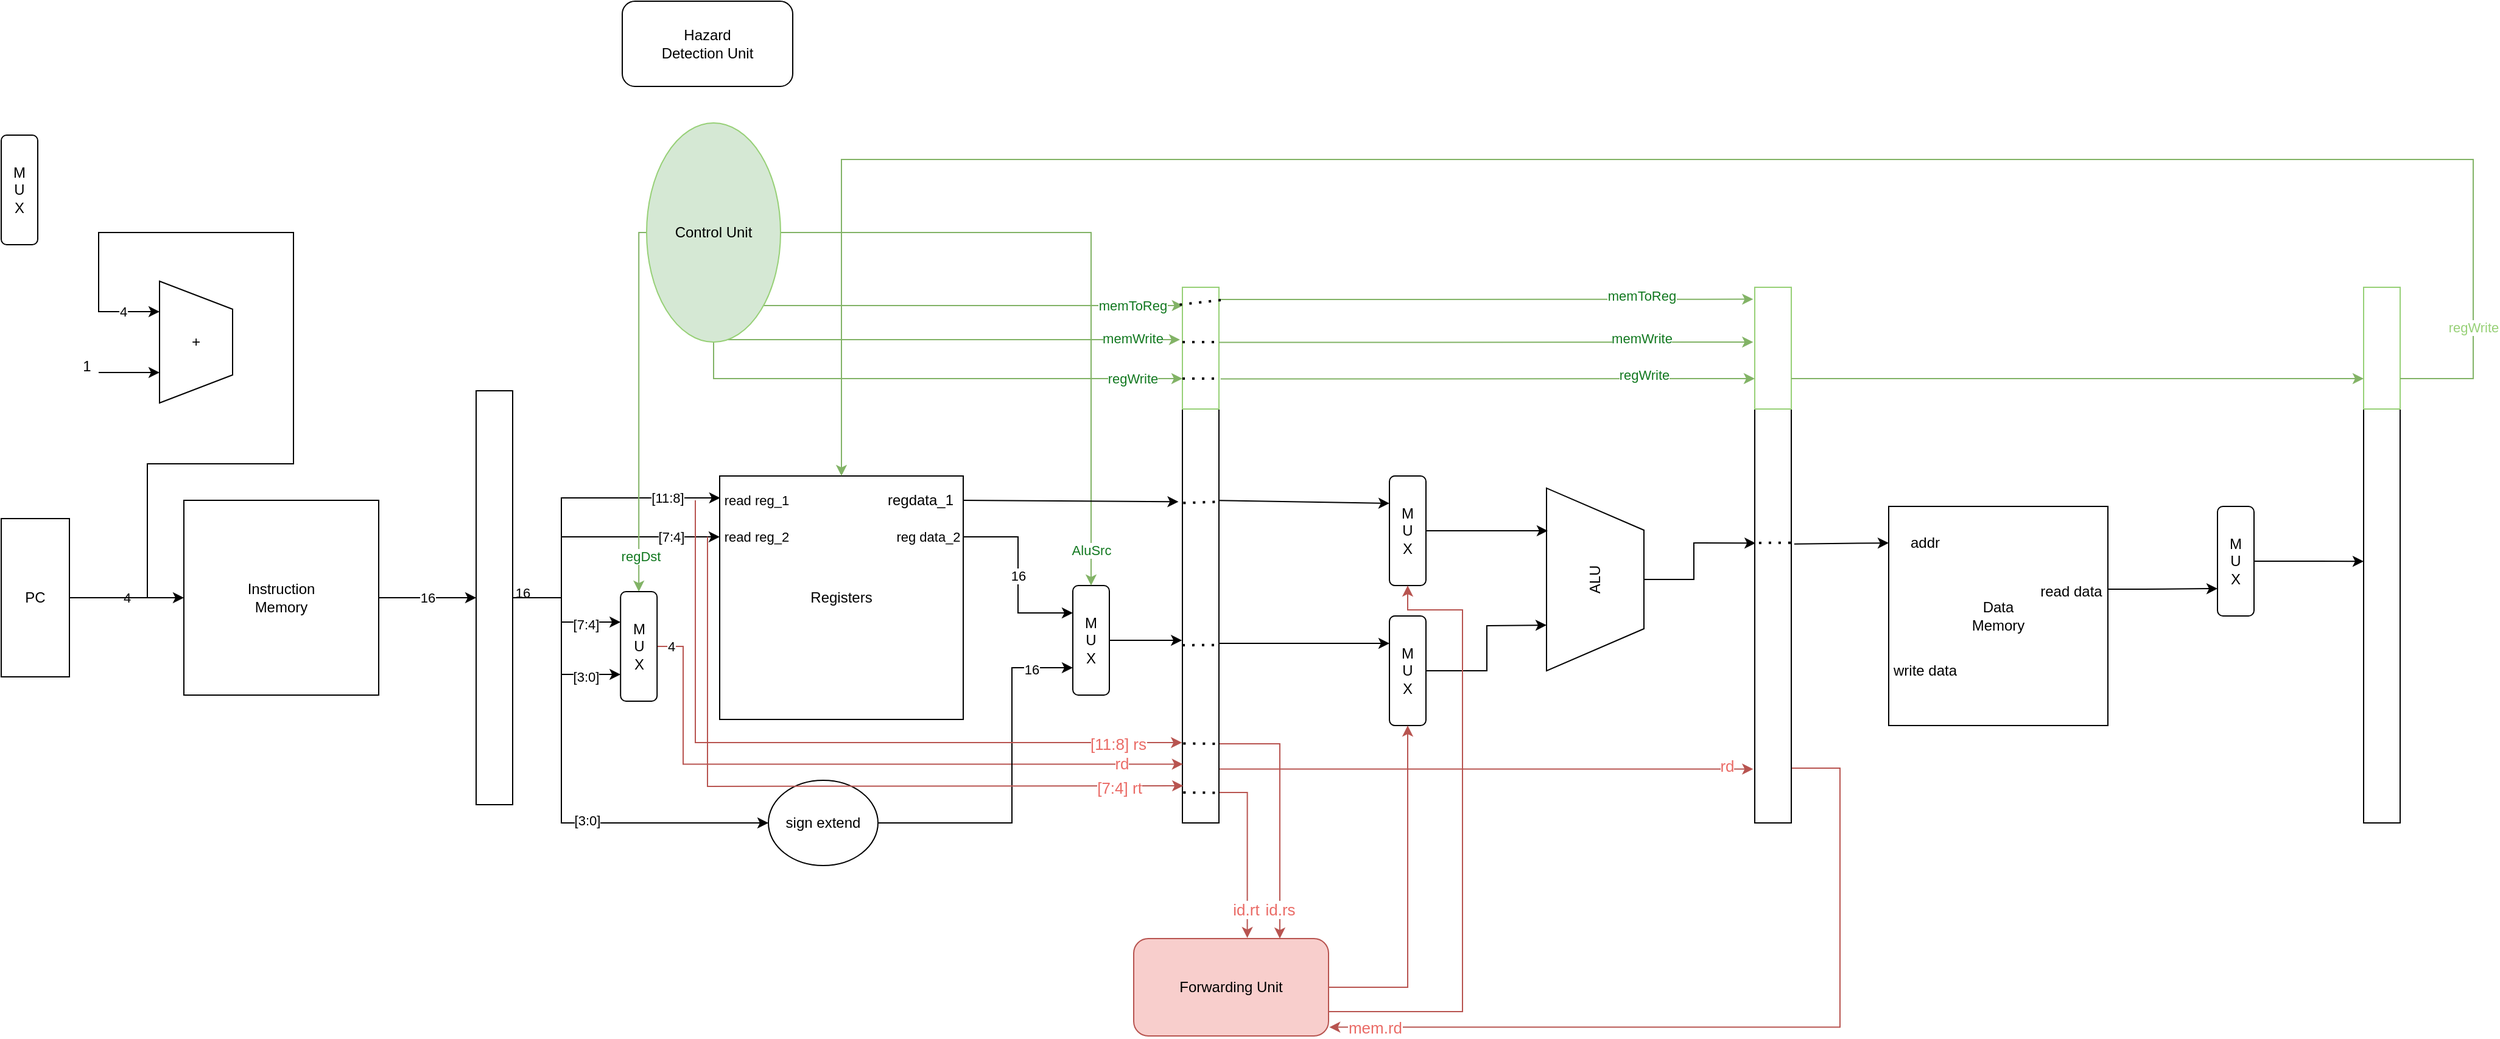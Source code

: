 <mxfile version="17.4.1" type="github">
  <diagram id="qs1wtUwDV05X5uVavrBw" name="Page-1">
    <mxGraphModel dx="925" dy="527" grid="1" gridSize="10" guides="1" tooltips="1" connect="1" arrows="1" fold="1" page="1" pageScale="1" pageWidth="827" pageHeight="1169" math="0" shadow="0">
      <root>
        <mxCell id="0" />
        <mxCell id="1" parent="0" />
        <mxCell id="9MaWYTvtbsyKYIom71rw-11" value="Registers" style="whiteSpace=wrap;html=1;aspect=fixed;shadow=0;" parent="1" vertex="1">
          <mxGeometry x="860" y="400" width="200" height="200" as="geometry" />
        </mxCell>
        <mxCell id="9MaWYTvtbsyKYIom71rw-66" value="16" style="edgeStyle=orthogonalEdgeStyle;rounded=0;orthogonalLoop=1;jettySize=auto;html=1;entryX=0;entryY=0.25;entryDx=0;entryDy=0;" edge="1" parent="1" source="9MaWYTvtbsyKYIom71rw-11" target="9MaWYTvtbsyKYIom71rw-16">
          <mxGeometry relative="1" as="geometry">
            <Array as="points">
              <mxPoint x="1105" y="450" />
              <mxPoint x="1105" y="513" />
            </Array>
          </mxGeometry>
        </mxCell>
        <mxCell id="9MaWYTvtbsyKYIom71rw-67" value="reg data_2" style="edgeLabel;html=1;align=center;verticalAlign=middle;resizable=0;points=[];" connectable="0" vertex="1" parent="9MaWYTvtbsyKYIom71rw-66">
          <mxGeometry x="-0.825" relative="1" as="geometry">
            <mxPoint x="-43" as="offset" />
          </mxGeometry>
        </mxCell>
        <mxCell id="9MaWYTvtbsyKYIom71rw-9" value="4" style="edgeStyle=orthogonalEdgeStyle;rounded=0;orthogonalLoop=1;jettySize=auto;html=1;entryX=0;entryY=0.5;entryDx=0;entryDy=0;" parent="1" source="9MaWYTvtbsyKYIom71rw-4" target="9MaWYTvtbsyKYIom71rw-8" edge="1">
          <mxGeometry relative="1" as="geometry" />
        </mxCell>
        <mxCell id="9MaWYTvtbsyKYIom71rw-28" value="4" style="edgeStyle=orthogonalEdgeStyle;rounded=0;orthogonalLoop=1;jettySize=auto;html=1;entryX=0.75;entryY=0;entryDx=0;entryDy=0;" parent="1" source="9MaWYTvtbsyKYIom71rw-4" target="9MaWYTvtbsyKYIom71rw-20" edge="1">
          <mxGeometry x="0.921" relative="1" as="geometry">
            <Array as="points">
              <mxPoint x="390" y="500" />
              <mxPoint x="390" y="390" />
              <mxPoint x="510" y="390" />
              <mxPoint x="510" y="200" />
              <mxPoint x="350" y="200" />
              <mxPoint x="350" y="265" />
            </Array>
            <mxPoint as="offset" />
          </mxGeometry>
        </mxCell>
        <mxCell id="9MaWYTvtbsyKYIom71rw-4" value="PC" style="rounded=0;whiteSpace=wrap;html=1;" parent="1" vertex="1">
          <mxGeometry x="270" y="435" width="56" height="130" as="geometry" />
        </mxCell>
        <mxCell id="9MaWYTvtbsyKYIom71rw-12" value="16" style="edgeStyle=orthogonalEdgeStyle;rounded=0;orthogonalLoop=1;jettySize=auto;html=1;entryX=0;entryY=0.5;entryDx=0;entryDy=0;" parent="1" source="9MaWYTvtbsyKYIom71rw-8" target="9MaWYTvtbsyKYIom71rw-10" edge="1">
          <mxGeometry relative="1" as="geometry" />
        </mxCell>
        <mxCell id="9MaWYTvtbsyKYIom71rw-8" value="Instruction&lt;br&gt;Memory" style="whiteSpace=wrap;html=1;aspect=fixed;" parent="1" vertex="1">
          <mxGeometry x="420" y="420" width="160" height="160" as="geometry" />
        </mxCell>
        <mxCell id="9MaWYTvtbsyKYIom71rw-42" style="edgeStyle=orthogonalEdgeStyle;rounded=0;orthogonalLoop=1;jettySize=auto;html=1;entryX=0.002;entryY=0.09;entryDx=0;entryDy=0;entryPerimeter=0;" parent="1" source="9MaWYTvtbsyKYIom71rw-10" target="9MaWYTvtbsyKYIom71rw-11" edge="1">
          <mxGeometry relative="1" as="geometry">
            <Array as="points">
              <mxPoint x="730" y="500" />
              <mxPoint x="730" y="418" />
            </Array>
          </mxGeometry>
        </mxCell>
        <mxCell id="9MaWYTvtbsyKYIom71rw-43" value="read reg_1" style="edgeLabel;html=1;align=center;verticalAlign=middle;resizable=0;points=[];" parent="9MaWYTvtbsyKYIom71rw-42" vertex="1" connectable="0">
          <mxGeometry x="0.569" y="-2" relative="1" as="geometry">
            <mxPoint x="84" as="offset" />
          </mxGeometry>
        </mxCell>
        <mxCell id="9MaWYTvtbsyKYIom71rw-48" value="[11:8]" style="edgeLabel;html=1;align=center;verticalAlign=middle;resizable=0;points=[];" parent="9MaWYTvtbsyKYIom71rw-42" vertex="1" connectable="0">
          <mxGeometry x="0.651" relative="1" as="geometry">
            <mxPoint as="offset" />
          </mxGeometry>
        </mxCell>
        <mxCell id="9MaWYTvtbsyKYIom71rw-44" value="read reg_2" style="edgeStyle=orthogonalEdgeStyle;rounded=0;orthogonalLoop=1;jettySize=auto;html=1;entryX=0;entryY=0.25;entryDx=0;entryDy=0;" parent="1" source="9MaWYTvtbsyKYIom71rw-10" target="9MaWYTvtbsyKYIom71rw-11" edge="1">
          <mxGeometry x="1" y="30" relative="1" as="geometry">
            <Array as="points">
              <mxPoint x="730" y="500" />
              <mxPoint x="730" y="450" />
            </Array>
            <mxPoint x="30" y="30" as="offset" />
          </mxGeometry>
        </mxCell>
        <mxCell id="9MaWYTvtbsyKYIom71rw-49" value="[7:4]" style="edgeLabel;html=1;align=center;verticalAlign=middle;resizable=0;points=[];" parent="9MaWYTvtbsyKYIom71rw-44" vertex="1" connectable="0">
          <mxGeometry x="0.669" y="1" relative="1" as="geometry">
            <mxPoint x="-4" y="1" as="offset" />
          </mxGeometry>
        </mxCell>
        <mxCell id="9MaWYTvtbsyKYIom71rw-54" style="edgeStyle=orthogonalEdgeStyle;rounded=0;orthogonalLoop=1;jettySize=auto;html=1;" edge="1" parent="1" source="9MaWYTvtbsyKYIom71rw-10" target="9MaWYTvtbsyKYIom71rw-51">
          <mxGeometry relative="1" as="geometry">
            <Array as="points">
              <mxPoint x="730" y="500" />
              <mxPoint x="730" y="520" />
            </Array>
          </mxGeometry>
        </mxCell>
        <mxCell id="9MaWYTvtbsyKYIom71rw-56" value="[7:4]" style="edgeLabel;html=1;align=center;verticalAlign=middle;resizable=0;points=[];" connectable="0" vertex="1" parent="9MaWYTvtbsyKYIom71rw-54">
          <mxGeometry x="0.467" y="-2" relative="1" as="geometry">
            <mxPoint as="offset" />
          </mxGeometry>
        </mxCell>
        <mxCell id="9MaWYTvtbsyKYIom71rw-55" style="edgeStyle=orthogonalEdgeStyle;rounded=0;orthogonalLoop=1;jettySize=auto;html=1;entryX=0;entryY=0.75;entryDx=0;entryDy=0;" edge="1" parent="1" source="9MaWYTvtbsyKYIom71rw-10" target="9MaWYTvtbsyKYIom71rw-51">
          <mxGeometry relative="1" as="geometry">
            <Array as="points">
              <mxPoint x="730" y="500" />
              <mxPoint x="730" y="563" />
              <mxPoint x="779" y="563" />
            </Array>
          </mxGeometry>
        </mxCell>
        <mxCell id="9MaWYTvtbsyKYIom71rw-57" value="[3:0]" style="edgeLabel;html=1;align=center;verticalAlign=middle;resizable=0;points=[];" connectable="0" vertex="1" parent="9MaWYTvtbsyKYIom71rw-55">
          <mxGeometry x="0.612" y="-2" relative="1" as="geometry">
            <mxPoint as="offset" />
          </mxGeometry>
        </mxCell>
        <mxCell id="9MaWYTvtbsyKYIom71rw-62" value="16" style="edgeLabel;html=1;align=center;verticalAlign=middle;resizable=0;points=[];" connectable="0" vertex="1" parent="9MaWYTvtbsyKYIom71rw-55">
          <mxGeometry x="-0.895" y="4" relative="1" as="geometry">
            <mxPoint as="offset" />
          </mxGeometry>
        </mxCell>
        <mxCell id="9MaWYTvtbsyKYIom71rw-64" style="edgeStyle=orthogonalEdgeStyle;rounded=0;orthogonalLoop=1;jettySize=auto;html=1;entryX=0;entryY=0.5;entryDx=0;entryDy=0;" edge="1" parent="1" source="9MaWYTvtbsyKYIom71rw-10" target="9MaWYTvtbsyKYIom71rw-63">
          <mxGeometry relative="1" as="geometry">
            <Array as="points">
              <mxPoint x="730" y="500" />
              <mxPoint x="730" y="685" />
            </Array>
          </mxGeometry>
        </mxCell>
        <mxCell id="9MaWYTvtbsyKYIom71rw-69" value="[3:0]" style="edgeLabel;html=1;align=center;verticalAlign=middle;resizable=0;points=[];" connectable="0" vertex="1" parent="9MaWYTvtbsyKYIom71rw-64">
          <mxGeometry x="0.242" y="2" relative="1" as="geometry">
            <mxPoint as="offset" />
          </mxGeometry>
        </mxCell>
        <mxCell id="9MaWYTvtbsyKYIom71rw-10" value="" style="rounded=0;whiteSpace=wrap;html=1;" parent="1" vertex="1">
          <mxGeometry x="660" y="330" width="30" height="340" as="geometry" />
        </mxCell>
        <mxCell id="R9fI59fBNMgwnkUoaB2U-14" style="edgeStyle=orthogonalEdgeStyle;rounded=0;orthogonalLoop=1;jettySize=auto;html=1;exitX=1;exitY=0.5;exitDx=0;exitDy=0;entryX=0;entryY=0.25;entryDx=0;entryDy=0;" edge="1" parent="1" source="9MaWYTvtbsyKYIom71rw-13" target="9MaWYTvtbsyKYIom71rw-15">
          <mxGeometry relative="1" as="geometry">
            <Array as="points">
              <mxPoint x="1270" y="538" />
            </Array>
          </mxGeometry>
        </mxCell>
        <mxCell id="s3Yi8e5sQgFG5L6n6zUz-1" style="edgeStyle=orthogonalEdgeStyle;rounded=0;orthogonalLoop=1;jettySize=auto;html=1;entryX=0.75;entryY=0;entryDx=0;entryDy=0;fillColor=#f8cecc;strokeColor=#b85450;" edge="1" parent="1" source="9MaWYTvtbsyKYIom71rw-13" target="9MaWYTvtbsyKYIom71rw-38">
          <mxGeometry relative="1" as="geometry">
            <Array as="points">
              <mxPoint x="1320" y="620" />
            </Array>
          </mxGeometry>
        </mxCell>
        <mxCell id="s3Yi8e5sQgFG5L6n6zUz-2" value="&lt;font color=&quot;#ea6b66&quot; style=&quot;font-size: 13px&quot;&gt;id.rs&lt;/font&gt;" style="edgeLabel;html=1;align=center;verticalAlign=middle;resizable=0;points=[];" connectable="0" vertex="1" parent="s3Yi8e5sQgFG5L6n6zUz-1">
          <mxGeometry x="0.768" y="-3" relative="1" as="geometry">
            <mxPoint x="3" as="offset" />
          </mxGeometry>
        </mxCell>
        <mxCell id="s3Yi8e5sQgFG5L6n6zUz-3" style="edgeStyle=orthogonalEdgeStyle;rounded=0;orthogonalLoop=1;jettySize=auto;html=1;entryX=0.583;entryY=-0.006;entryDx=0;entryDy=0;entryPerimeter=0;fontSize=13;fontColor=#EA6B66;fillColor=#f8cecc;strokeColor=#b85450;" edge="1" parent="1" source="9MaWYTvtbsyKYIom71rw-13" target="9MaWYTvtbsyKYIom71rw-38">
          <mxGeometry relative="1" as="geometry">
            <Array as="points">
              <mxPoint x="1293" y="660" />
            </Array>
          </mxGeometry>
        </mxCell>
        <mxCell id="s3Yi8e5sQgFG5L6n6zUz-4" value="id.rt" style="edgeLabel;html=1;align=center;verticalAlign=middle;resizable=0;points=[];fontSize=13;fontColor=#EA6B66;" connectable="0" vertex="1" parent="s3Yi8e5sQgFG5L6n6zUz-3">
          <mxGeometry x="0.671" y="-2" relative="1" as="geometry">
            <mxPoint as="offset" />
          </mxGeometry>
        </mxCell>
        <mxCell id="s3Yi8e5sQgFG5L6n6zUz-5" style="edgeStyle=orthogonalEdgeStyle;rounded=0;orthogonalLoop=1;jettySize=auto;html=1;entryX=-0.044;entryY=0.87;entryDx=0;entryDy=0;entryPerimeter=0;fontSize=13;fontColor=#EA6B66;fillColor=#f8cecc;strokeColor=#b85450;" edge="1" parent="1" source="9MaWYTvtbsyKYIom71rw-13" target="9MaWYTvtbsyKYIom71rw-30">
          <mxGeometry relative="1" as="geometry">
            <Array as="points">
              <mxPoint x="1490" y="640" />
            </Array>
          </mxGeometry>
        </mxCell>
        <mxCell id="s3Yi8e5sQgFG5L6n6zUz-6" value="rd" style="edgeLabel;html=1;align=center;verticalAlign=middle;resizable=0;points=[];fontSize=13;fontColor=#EA6B66;" connectable="0" vertex="1" parent="s3Yi8e5sQgFG5L6n6zUz-5">
          <mxGeometry x="0.898" y="3" relative="1" as="geometry">
            <mxPoint as="offset" />
          </mxGeometry>
        </mxCell>
        <mxCell id="9MaWYTvtbsyKYIom71rw-13" value="" style="rounded=0;whiteSpace=wrap;html=1;" parent="1" vertex="1">
          <mxGeometry x="1240" y="345" width="30" height="340" as="geometry" />
        </mxCell>
        <mxCell id="9MaWYTvtbsyKYIom71rw-14" value="M&lt;br&gt;U&lt;br&gt;X" style="rounded=1;whiteSpace=wrap;html=1;" parent="1" vertex="1">
          <mxGeometry x="1410" y="400" width="30" height="90" as="geometry" />
        </mxCell>
        <mxCell id="9MaWYTvtbsyKYIom71rw-15" value="M&lt;br&gt;U&lt;br&gt;X" style="rounded=1;whiteSpace=wrap;html=1;" parent="1" vertex="1">
          <mxGeometry x="1410" y="515" width="30" height="90" as="geometry" />
        </mxCell>
        <mxCell id="9MaWYTvtbsyKYIom71rw-70" style="edgeStyle=orthogonalEdgeStyle;rounded=0;orthogonalLoop=1;jettySize=auto;html=1;entryX=-0.013;entryY=0.559;entryDx=0;entryDy=0;entryPerimeter=0;" edge="1" parent="1" source="9MaWYTvtbsyKYIom71rw-16" target="9MaWYTvtbsyKYIom71rw-13">
          <mxGeometry relative="1" as="geometry" />
        </mxCell>
        <mxCell id="9MaWYTvtbsyKYIom71rw-16" value="M&lt;br&gt;U&lt;br&gt;X" style="rounded=1;whiteSpace=wrap;html=1;" parent="1" vertex="1">
          <mxGeometry x="1150" y="490" width="30" height="90" as="geometry" />
        </mxCell>
        <mxCell id="9MaWYTvtbsyKYIom71rw-20" value="+" style="verticalLabelPosition=middle;verticalAlign=middle;html=1;shape=trapezoid;perimeter=trapezoidPerimeter;whiteSpace=wrap;size=0.23;arcSize=10;flipV=1;labelPosition=center;align=center;rotation=-90;" parent="1" vertex="1">
          <mxGeometry x="380" y="260" width="100" height="60" as="geometry" />
        </mxCell>
        <mxCell id="9MaWYTvtbsyKYIom71rw-27" style="edgeStyle=orthogonalEdgeStyle;rounded=0;orthogonalLoop=1;jettySize=auto;html=1;entryX=0.25;entryY=0;entryDx=0;entryDy=0;" parent="1" source="9MaWYTvtbsyKYIom71rw-24" target="9MaWYTvtbsyKYIom71rw-20" edge="1">
          <mxGeometry relative="1" as="geometry">
            <Array as="points">
              <mxPoint x="360" y="315" />
              <mxPoint x="360" y="315" />
            </Array>
          </mxGeometry>
        </mxCell>
        <mxCell id="9MaWYTvtbsyKYIom71rw-24" value="1" style="text;html=1;align=center;verticalAlign=middle;resizable=0;points=[];autosize=1;strokeColor=none;fillColor=none;" parent="1" vertex="1">
          <mxGeometry x="330" y="300" width="20" height="20" as="geometry" />
        </mxCell>
        <mxCell id="9MaWYTvtbsyKYIom71rw-29" value="ALU" style="verticalLabelPosition=middle;verticalAlign=middle;html=1;shape=trapezoid;perimeter=trapezoidPerimeter;whiteSpace=wrap;size=0.23;arcSize=10;flipV=1;labelPosition=center;align=center;rotation=-90;" parent="1" vertex="1">
          <mxGeometry x="1504" y="445" width="150" height="80" as="geometry" />
        </mxCell>
        <mxCell id="s3Yi8e5sQgFG5L6n6zUz-7" style="edgeStyle=orthogonalEdgeStyle;rounded=0;orthogonalLoop=1;jettySize=auto;html=1;entryX=1.004;entryY=0.91;entryDx=0;entryDy=0;entryPerimeter=0;fontSize=13;fontColor=#EA6B66;fillColor=#f8cecc;strokeColor=#b85450;" edge="1" parent="1" source="9MaWYTvtbsyKYIom71rw-30" target="9MaWYTvtbsyKYIom71rw-38">
          <mxGeometry relative="1" as="geometry">
            <Array as="points">
              <mxPoint x="1780" y="640" />
              <mxPoint x="1780" y="853" />
            </Array>
          </mxGeometry>
        </mxCell>
        <mxCell id="s3Yi8e5sQgFG5L6n6zUz-8" value="mem.rd" style="edgeLabel;html=1;align=center;verticalAlign=middle;resizable=0;points=[];fontSize=13;fontColor=#EA6B66;" connectable="0" vertex="1" parent="s3Yi8e5sQgFG5L6n6zUz-7">
          <mxGeometry x="0.889" relative="1" as="geometry">
            <mxPoint as="offset" />
          </mxGeometry>
        </mxCell>
        <mxCell id="9MaWYTvtbsyKYIom71rw-30" value="" style="rounded=0;whiteSpace=wrap;html=1;" parent="1" vertex="1">
          <mxGeometry x="1710" y="345" width="30" height="340" as="geometry" />
        </mxCell>
        <mxCell id="9MaWYTvtbsyKYIom71rw-34" style="edgeStyle=orthogonalEdgeStyle;rounded=0;orthogonalLoop=1;jettySize=auto;html=1;entryX=0;entryY=0.75;entryDx=0;entryDy=0;" parent="1" source="9MaWYTvtbsyKYIom71rw-31" target="9MaWYTvtbsyKYIom71rw-32" edge="1">
          <mxGeometry relative="1" as="geometry">
            <Array as="points">
              <mxPoint x="2030" y="493" />
              <mxPoint x="2030" y="493" />
            </Array>
          </mxGeometry>
        </mxCell>
        <mxCell id="9MaWYTvtbsyKYIom71rw-31" value="Data&lt;br&gt;Memory" style="whiteSpace=wrap;html=1;aspect=fixed;" parent="1" vertex="1">
          <mxGeometry x="1820" y="425" width="180" height="180" as="geometry" />
        </mxCell>
        <mxCell id="9MaWYTvtbsyKYIom71rw-37" style="edgeStyle=orthogonalEdgeStyle;rounded=0;orthogonalLoop=1;jettySize=auto;html=1;entryX=0;entryY=0.368;entryDx=0;entryDy=0;entryPerimeter=0;" parent="1" source="9MaWYTvtbsyKYIom71rw-32" target="9MaWYTvtbsyKYIom71rw-33" edge="1">
          <mxGeometry relative="1" as="geometry" />
        </mxCell>
        <mxCell id="9MaWYTvtbsyKYIom71rw-32" value="M&lt;br&gt;U&lt;br&gt;X" style="rounded=1;whiteSpace=wrap;html=1;" parent="1" vertex="1">
          <mxGeometry x="2090" y="425" width="30" height="90" as="geometry" />
        </mxCell>
        <mxCell id="9MaWYTvtbsyKYIom71rw-33" value="" style="rounded=0;whiteSpace=wrap;html=1;" parent="1" vertex="1">
          <mxGeometry x="2210" y="345" width="30" height="340" as="geometry" />
        </mxCell>
        <mxCell id="9MaWYTvtbsyKYIom71rw-38" value="Forwarding Unit" style="rounded=1;whiteSpace=wrap;html=1;fillColor=#f8cecc;strokeColor=#b85450;" parent="1" vertex="1">
          <mxGeometry x="1200" y="780" width="160" height="80" as="geometry" />
        </mxCell>
        <mxCell id="9MaWYTvtbsyKYIom71rw-39" value="Hazard &lt;br&gt;Detection Unit" style="rounded=1;whiteSpace=wrap;html=1;" parent="1" vertex="1">
          <mxGeometry x="780" y="10" width="140" height="70" as="geometry" />
        </mxCell>
        <mxCell id="9MaWYTvtbsyKYIom71rw-74" style="edgeStyle=orthogonalEdgeStyle;rounded=0;orthogonalLoop=1;jettySize=auto;html=1;entryX=0.5;entryY=0;entryDx=0;entryDy=0;fillColor=#d5e8d4;strokeColor=#82b366;" edge="1" parent="1" source="9MaWYTvtbsyKYIom71rw-41" target="9MaWYTvtbsyKYIom71rw-51">
          <mxGeometry relative="1" as="geometry">
            <Array as="points">
              <mxPoint x="794" y="200" />
            </Array>
          </mxGeometry>
        </mxCell>
        <mxCell id="9MaWYTvtbsyKYIom71rw-75" value="&lt;font color=&quot;#11781f&quot;&gt;regDst&lt;/font&gt;" style="edgeLabel;html=1;align=center;verticalAlign=middle;resizable=0;points=[];" connectable="0" vertex="1" parent="9MaWYTvtbsyKYIom71rw-74">
          <mxGeometry x="0.808" y="1" relative="1" as="geometry">
            <mxPoint as="offset" />
          </mxGeometry>
        </mxCell>
        <mxCell id="9MaWYTvtbsyKYIom71rw-76" style="edgeStyle=orthogonalEdgeStyle;rounded=0;orthogonalLoop=1;jettySize=auto;html=1;entryX=0.5;entryY=0;entryDx=0;entryDy=0;fontColor=#11781F;fillColor=#d5e8d4;strokeColor=#82b366;" edge="1" parent="1" source="9MaWYTvtbsyKYIom71rw-41" target="9MaWYTvtbsyKYIom71rw-16">
          <mxGeometry relative="1" as="geometry">
            <Array as="points">
              <mxPoint x="1165" y="200" />
            </Array>
          </mxGeometry>
        </mxCell>
        <mxCell id="9MaWYTvtbsyKYIom71rw-77" value="AluSrc" style="edgeLabel;html=1;align=center;verticalAlign=middle;resizable=0;points=[];fontColor=#11781F;" connectable="0" vertex="1" parent="9MaWYTvtbsyKYIom71rw-76">
          <mxGeometry x="0.893" relative="1" as="geometry">
            <mxPoint as="offset" />
          </mxGeometry>
        </mxCell>
        <mxCell id="9MaWYTvtbsyKYIom71rw-79" style="edgeStyle=orthogonalEdgeStyle;rounded=0;orthogonalLoop=1;jettySize=auto;html=1;entryX=0.013;entryY=0.15;entryDx=0;entryDy=0;entryPerimeter=0;fontColor=#11781F;fillColor=#d5e8d4;strokeColor=#82b366;" edge="1" parent="1" source="9MaWYTvtbsyKYIom71rw-41" target="9MaWYTvtbsyKYIom71rw-78">
          <mxGeometry relative="1" as="geometry">
            <Array as="points">
              <mxPoint x="1020" y="260" />
              <mxPoint x="1020" y="260" />
            </Array>
          </mxGeometry>
        </mxCell>
        <mxCell id="9MaWYTvtbsyKYIom71rw-80" value="memToReg" style="edgeLabel;html=1;align=center;verticalAlign=middle;resizable=0;points=[];fontColor=#11781F;" connectable="0" vertex="1" parent="9MaWYTvtbsyKYIom71rw-79">
          <mxGeometry x="0.758" relative="1" as="geometry">
            <mxPoint as="offset" />
          </mxGeometry>
        </mxCell>
        <mxCell id="9MaWYTvtbsyKYIom71rw-81" style="edgeStyle=orthogonalEdgeStyle;rounded=0;orthogonalLoop=1;jettySize=auto;html=1;entryX=-0.067;entryY=0.43;entryDx=0;entryDy=0;entryPerimeter=0;fontColor=#11781F;fillColor=#d5e8d4;strokeColor=#82b366;" edge="1" parent="1" source="9MaWYTvtbsyKYIom71rw-41" target="9MaWYTvtbsyKYIom71rw-78">
          <mxGeometry relative="1" as="geometry">
            <Array as="points">
              <mxPoint x="1000" y="288" />
              <mxPoint x="1000" y="288" />
            </Array>
          </mxGeometry>
        </mxCell>
        <mxCell id="9MaWYTvtbsyKYIom71rw-82" value="memWrite" style="edgeLabel;html=1;align=center;verticalAlign=middle;resizable=0;points=[];fontColor=#11781F;" connectable="0" vertex="1" parent="9MaWYTvtbsyKYIom71rw-81">
          <mxGeometry x="0.789" y="1" relative="1" as="geometry">
            <mxPoint as="offset" />
          </mxGeometry>
        </mxCell>
        <mxCell id="9MaWYTvtbsyKYIom71rw-83" style="edgeStyle=orthogonalEdgeStyle;rounded=0;orthogonalLoop=1;jettySize=auto;html=1;entryX=0;entryY=0.75;entryDx=0;entryDy=0;fontColor=#11781F;fillColor=#d5e8d4;strokeColor=#82b366;" edge="1" parent="1" source="9MaWYTvtbsyKYIom71rw-41" target="9MaWYTvtbsyKYIom71rw-78">
          <mxGeometry relative="1" as="geometry">
            <Array as="points">
              <mxPoint x="855" y="320" />
            </Array>
          </mxGeometry>
        </mxCell>
        <mxCell id="9MaWYTvtbsyKYIom71rw-84" value="regWrite" style="edgeLabel;html=1;align=center;verticalAlign=middle;resizable=0;points=[];fontColor=#11781F;" connectable="0" vertex="1" parent="9MaWYTvtbsyKYIom71rw-83">
          <mxGeometry x="0.801" relative="1" as="geometry">
            <mxPoint as="offset" />
          </mxGeometry>
        </mxCell>
        <mxCell id="9MaWYTvtbsyKYIom71rw-41" value="Control Unit" style="ellipse;whiteSpace=wrap;html=1;fillColor=#d5e8d4;strokeColor=#97D077;" parent="1" vertex="1">
          <mxGeometry x="800" y="110" width="110" height="180" as="geometry" />
        </mxCell>
        <mxCell id="9MaWYTvtbsyKYIom71rw-59" value="" style="edgeStyle=orthogonalEdgeStyle;rounded=0;orthogonalLoop=1;jettySize=auto;html=1;entryX=0.013;entryY=0.858;entryDx=0;entryDy=0;entryPerimeter=0;fillColor=#f8cecc;strokeColor=#b85450;" edge="1" parent="1" source="9MaWYTvtbsyKYIom71rw-51" target="9MaWYTvtbsyKYIom71rw-13">
          <mxGeometry x="1" y="29" relative="1" as="geometry">
            <mxPoint x="860.0" y="540.4" as="targetPoint" />
            <mxPoint x="28" y="28" as="offset" />
            <Array as="points">
              <mxPoint x="830" y="540" />
              <mxPoint x="830" y="637" />
            </Array>
          </mxGeometry>
        </mxCell>
        <mxCell id="9MaWYTvtbsyKYIom71rw-61" value="4" style="edgeLabel;html=1;align=center;verticalAlign=middle;resizable=0;points=[];" connectable="0" vertex="1" parent="9MaWYTvtbsyKYIom71rw-59">
          <mxGeometry x="-0.251" y="-1" relative="1" as="geometry">
            <mxPoint x="-90" y="-98" as="offset" />
          </mxGeometry>
        </mxCell>
        <mxCell id="vbPNOt27voXnsjf1Uisj-1" value="&lt;font color=&quot;#ea6b66&quot; style=&quot;font-size: 13px&quot;&gt;rd&lt;/font&gt;" style="edgeLabel;html=1;align=center;verticalAlign=middle;resizable=0;points=[];" connectable="0" vertex="1" parent="9MaWYTvtbsyKYIom71rw-59">
          <mxGeometry x="0.809" y="1" relative="1" as="geometry">
            <mxPoint as="offset" />
          </mxGeometry>
        </mxCell>
        <mxCell id="9MaWYTvtbsyKYIom71rw-51" value="M&lt;br&gt;U&lt;br&gt;X" style="rounded=1;whiteSpace=wrap;html=1;" parent="1" vertex="1">
          <mxGeometry x="778.6" y="495" width="30" height="90" as="geometry" />
        </mxCell>
        <mxCell id="iv6ikl1J-U2hCt3s8rc8-1" value="M&lt;br&gt;U&lt;br&gt;X" style="rounded=1;whiteSpace=wrap;html=1;" vertex="1" parent="1">
          <mxGeometry x="270" y="120" width="30" height="90" as="geometry" />
        </mxCell>
        <mxCell id="9MaWYTvtbsyKYIom71rw-65" style="edgeStyle=orthogonalEdgeStyle;rounded=0;orthogonalLoop=1;jettySize=auto;html=1;entryX=0;entryY=0.75;entryDx=0;entryDy=0;" edge="1" parent="1" source="9MaWYTvtbsyKYIom71rw-63" target="9MaWYTvtbsyKYIom71rw-16">
          <mxGeometry relative="1" as="geometry">
            <Array as="points">
              <mxPoint x="1100" y="685" />
              <mxPoint x="1100" y="558" />
            </Array>
          </mxGeometry>
        </mxCell>
        <mxCell id="9MaWYTvtbsyKYIom71rw-68" value="16" style="edgeLabel;html=1;align=center;verticalAlign=middle;resizable=0;points=[];" connectable="0" vertex="1" parent="9MaWYTvtbsyKYIom71rw-65">
          <mxGeometry x="0.759" y="-1" relative="1" as="geometry">
            <mxPoint as="offset" />
          </mxGeometry>
        </mxCell>
        <mxCell id="R9fI59fBNMgwnkUoaB2U-11" value="" style="endArrow=classic;html=1;rounded=0;exitX=0.5;exitY=1;exitDx=0;exitDy=0;entryX=0.021;entryY=0.324;entryDx=0;entryDy=0;entryPerimeter=0;" edge="1" parent="1" source="9MaWYTvtbsyKYIom71rw-29" target="9MaWYTvtbsyKYIom71rw-30">
          <mxGeometry width="50" height="50" relative="1" as="geometry">
            <mxPoint x="1430" y="510" as="sourcePoint" />
            <mxPoint x="1480" y="460" as="targetPoint" />
            <Array as="points">
              <mxPoint x="1660" y="485" />
              <mxPoint x="1660" y="455" />
            </Array>
          </mxGeometry>
        </mxCell>
        <mxCell id="9MaWYTvtbsyKYIom71rw-63" value="sign extend" style="ellipse;whiteSpace=wrap;html=1;shadow=0;" vertex="1" parent="1">
          <mxGeometry x="900" y="650" width="90" height="70" as="geometry" />
        </mxCell>
        <mxCell id="9MaWYTvtbsyKYIom71rw-87" style="edgeStyle=orthogonalEdgeStyle;rounded=0;orthogonalLoop=1;jettySize=auto;html=1;entryX=-0.044;entryY=0.098;entryDx=0;entryDy=0;entryPerimeter=0;fontColor=#11781F;fillColor=#d5e8d4;strokeColor=#82b366;" edge="1" parent="1" source="9MaWYTvtbsyKYIom71rw-78" target="9MaWYTvtbsyKYIom71rw-85">
          <mxGeometry relative="1" as="geometry">
            <Array as="points">
              <mxPoint x="1440" y="255" />
              <mxPoint x="1440" y="255" />
            </Array>
          </mxGeometry>
        </mxCell>
        <mxCell id="9MaWYTvtbsyKYIom71rw-88" value="memToReg" style="edgeLabel;html=1;align=center;verticalAlign=middle;resizable=0;points=[];fontColor=#11781F;" connectable="0" vertex="1" parent="9MaWYTvtbsyKYIom71rw-87">
          <mxGeometry x="0.583" y="3" relative="1" as="geometry">
            <mxPoint as="offset" />
          </mxGeometry>
        </mxCell>
        <mxCell id="9MaWYTvtbsyKYIom71rw-78" value="" style="rounded=0;whiteSpace=wrap;html=1;shadow=0;fontColor=#11781F;strokeColor=#97D077;" vertex="1" parent="1">
          <mxGeometry x="1240" y="245" width="30" height="100" as="geometry" />
        </mxCell>
        <mxCell id="R9fI59fBNMgwnkUoaB2U-16" value="" style="endArrow=classic;html=1;rounded=0;exitX=1;exitY=0.5;exitDx=0;exitDy=0;entryX=0.5;entryY=1;entryDx=0;entryDy=0;fillColor=#f8cecc;strokeColor=#b85450;" edge="1" parent="1" source="9MaWYTvtbsyKYIom71rw-38" target="9MaWYTvtbsyKYIom71rw-15">
          <mxGeometry width="50" height="50" relative="1" as="geometry">
            <mxPoint x="1320" y="800" as="sourcePoint" />
            <mxPoint x="1420" y="550" as="targetPoint" />
            <Array as="points">
              <mxPoint x="1425" y="820" />
            </Array>
          </mxGeometry>
        </mxCell>
        <mxCell id="9MaWYTvtbsyKYIom71rw-85" value="" style="rounded=0;whiteSpace=wrap;html=1;shadow=0;fontColor=#11781F;strokeColor=#97D077;" vertex="1" parent="1">
          <mxGeometry x="1710" y="245" width="30" height="100" as="geometry" />
        </mxCell>
        <mxCell id="R9fI59fBNMgwnkUoaB2U-17" value="addr" style="text;html=1;strokeColor=none;fillColor=none;align=center;verticalAlign=middle;whiteSpace=wrap;rounded=0;" vertex="1" parent="1">
          <mxGeometry x="1820" y="440" width="60" height="30" as="geometry" />
        </mxCell>
        <mxCell id="9MaWYTvtbsyKYIom71rw-89" style="edgeStyle=orthogonalEdgeStyle;rounded=0;orthogonalLoop=1;jettySize=auto;html=1;entryX=-0.044;entryY=0.098;entryDx=0;entryDy=0;entryPerimeter=0;fontColor=#11781F;fillColor=#d5e8d4;strokeColor=#82b366;" edge="1" parent="1">
          <mxGeometry relative="1" as="geometry">
            <mxPoint x="1270" y="290.2" as="sourcePoint" />
            <mxPoint x="1708.68" y="290.0" as="targetPoint" />
            <Array as="points">
              <mxPoint x="1440" y="290.2" />
              <mxPoint x="1440" y="290.2" />
            </Array>
          </mxGeometry>
        </mxCell>
        <mxCell id="9MaWYTvtbsyKYIom71rw-90" value="memWrite" style="edgeLabel;html=1;align=center;verticalAlign=middle;resizable=0;points=[];fontColor=#11781F;" connectable="0" vertex="1" parent="9MaWYTvtbsyKYIom71rw-89">
          <mxGeometry x="0.583" y="3" relative="1" as="geometry">
            <mxPoint as="offset" />
          </mxGeometry>
        </mxCell>
        <mxCell id="R9fI59fBNMgwnkUoaB2U-18" value="write data" style="text;html=1;strokeColor=none;fillColor=none;align=center;verticalAlign=middle;whiteSpace=wrap;rounded=0;" vertex="1" parent="1">
          <mxGeometry x="1820" y="545" width="60" height="30" as="geometry" />
        </mxCell>
        <mxCell id="9MaWYTvtbsyKYIom71rw-91" style="edgeStyle=orthogonalEdgeStyle;rounded=0;orthogonalLoop=1;jettySize=auto;html=1;entryX=-0.044;entryY=0.098;entryDx=0;entryDy=0;entryPerimeter=0;fontColor=#11781F;fillColor=#d5e8d4;strokeColor=#82b366;" edge="1" parent="1">
          <mxGeometry relative="1" as="geometry">
            <mxPoint x="1271.32" y="320.2" as="sourcePoint" />
            <mxPoint x="1710.0" y="320.0" as="targetPoint" />
            <Array as="points">
              <mxPoint x="1441.32" y="320.2" />
              <mxPoint x="1441.32" y="320.2" />
            </Array>
          </mxGeometry>
        </mxCell>
        <mxCell id="9MaWYTvtbsyKYIom71rw-92" value="regWrite" style="edgeLabel;html=1;align=center;verticalAlign=middle;resizable=0;points=[];fontColor=#11781F;" connectable="0" vertex="1" parent="9MaWYTvtbsyKYIom71rw-91">
          <mxGeometry x="0.583" y="3" relative="1" as="geometry">
            <mxPoint as="offset" />
          </mxGeometry>
        </mxCell>
        <mxCell id="R9fI59fBNMgwnkUoaB2U-19" value="read data" style="text;html=1;strokeColor=none;fillColor=none;align=center;verticalAlign=middle;whiteSpace=wrap;rounded=0;" vertex="1" parent="1">
          <mxGeometry x="1940" y="480" width="60" height="30" as="geometry" />
        </mxCell>
        <mxCell id="9MaWYTvtbsyKYIom71rw-93" value="" style="rounded=0;whiteSpace=wrap;html=1;shadow=0;fontColor=#11781F;strokeColor=#97D077;" vertex="1" parent="1">
          <mxGeometry x="2210" y="245" width="30" height="100" as="geometry" />
        </mxCell>
        <mxCell id="R9fI59fBNMgwnkUoaB2U-21" value="" style="endArrow=classic;html=1;rounded=0;exitX=1.081;exitY=0.326;exitDx=0;exitDy=0;exitPerimeter=0;entryX=0;entryY=0.5;entryDx=0;entryDy=0;" edge="1" parent="1" source="9MaWYTvtbsyKYIom71rw-30" target="R9fI59fBNMgwnkUoaB2U-17">
          <mxGeometry width="50" height="50" relative="1" as="geometry">
            <mxPoint x="1500" y="550" as="sourcePoint" />
            <mxPoint x="1550" y="500" as="targetPoint" />
          </mxGeometry>
        </mxCell>
        <mxCell id="vbPNOt27voXnsjf1Uisj-5" value="" style="endArrow=classic;html=1;rounded=0;fontColor=#EA6B66;entryX=-0.013;entryY=0.806;entryDx=0;entryDy=0;entryPerimeter=0;fillColor=#f8cecc;strokeColor=#b85450;" edge="1" parent="1" target="9MaWYTvtbsyKYIom71rw-13">
          <mxGeometry width="50" height="50" relative="1" as="geometry">
            <mxPoint x="840" y="420" as="sourcePoint" />
            <mxPoint x="1140" y="710" as="targetPoint" />
            <Array as="points">
              <mxPoint x="840" y="619" />
            </Array>
          </mxGeometry>
        </mxCell>
        <mxCell id="vbPNOt27voXnsjf1Uisj-6" value="[11:8] rs" style="edgeLabel;html=1;align=center;verticalAlign=middle;resizable=0;points=[];fontSize=13;fontColor=#EA6B66;" connectable="0" vertex="1" parent="vbPNOt27voXnsjf1Uisj-5">
          <mxGeometry x="0.824" y="-1" relative="1" as="geometry">
            <mxPoint as="offset" />
          </mxGeometry>
        </mxCell>
        <mxCell id="R9fI59fBNMgwnkUoaB2U-22" value="" style="endArrow=classic;html=1;rounded=0;exitX=1;exitY=0.5;exitDx=0;exitDy=0;" edge="1" parent="1" source="9MaWYTvtbsyKYIom71rw-14">
          <mxGeometry width="50" height="50" relative="1" as="geometry">
            <mxPoint x="1500" y="550" as="sourcePoint" />
            <mxPoint x="1540" y="445" as="targetPoint" />
          </mxGeometry>
        </mxCell>
        <mxCell id="vbPNOt27voXnsjf1Uisj-7" value="" style="endArrow=classic;html=1;rounded=0;fontColor=#EA6B66;entryX=-0.013;entryY=0.806;entryDx=0;entryDy=0;entryPerimeter=0;fillColor=#f8cecc;strokeColor=#b85450;" edge="1" parent="1">
          <mxGeometry width="50" height="50" relative="1" as="geometry">
            <mxPoint x="850" y="450" as="sourcePoint" />
            <mxPoint x="1240.61" y="654.52" as="targetPoint" />
            <Array as="points">
              <mxPoint x="850" y="655" />
            </Array>
          </mxGeometry>
        </mxCell>
        <mxCell id="vbPNOt27voXnsjf1Uisj-8" value="[7:4] rt" style="edgeLabel;html=1;align=center;verticalAlign=middle;resizable=0;points=[];fontSize=13;fontColor=#EA6B66;" connectable="0" vertex="1" parent="vbPNOt27voXnsjf1Uisj-7">
          <mxGeometry x="0.824" y="-1" relative="1" as="geometry">
            <mxPoint as="offset" />
          </mxGeometry>
        </mxCell>
        <mxCell id="R9fI59fBNMgwnkUoaB2U-23" value="" style="endArrow=classic;html=1;rounded=0;exitX=1;exitY=0.5;exitDx=0;exitDy=0;entryX=0.25;entryY=0;entryDx=0;entryDy=0;" edge="1" parent="1" source="9MaWYTvtbsyKYIom71rw-15" target="9MaWYTvtbsyKYIom71rw-29">
          <mxGeometry width="50" height="50" relative="1" as="geometry">
            <mxPoint x="1500" y="550" as="sourcePoint" />
            <mxPoint x="1550" y="500" as="targetPoint" />
            <Array as="points">
              <mxPoint x="1490" y="560" />
              <mxPoint x="1490" y="523" />
            </Array>
          </mxGeometry>
        </mxCell>
        <mxCell id="R9fI59fBNMgwnkUoaB2U-24" value="" style="endArrow=none;dashed=1;html=1;dashPattern=1 3;strokeWidth=2;rounded=0;entryX=1.011;entryY=0.57;entryDx=0;entryDy=0;entryPerimeter=0;" edge="1" parent="1" target="9MaWYTvtbsyKYIom71rw-13">
          <mxGeometry width="50" height="50" relative="1" as="geometry">
            <mxPoint x="1240" y="539" as="sourcePoint" />
            <mxPoint x="1550" y="500" as="targetPoint" />
          </mxGeometry>
        </mxCell>
        <mxCell id="R9fI59fBNMgwnkUoaB2U-25" value="" style="endArrow=none;dashed=1;html=1;dashPattern=1 3;strokeWidth=2;rounded=0;exitX=-0.076;exitY=0.143;exitDx=0;exitDy=0;exitPerimeter=0;entryX=1.076;entryY=0.104;entryDx=0;entryDy=0;entryPerimeter=0;" edge="1" parent="1" source="9MaWYTvtbsyKYIom71rw-78" target="9MaWYTvtbsyKYIom71rw-78">
          <mxGeometry width="50" height="50" relative="1" as="geometry">
            <mxPoint x="1500" y="550" as="sourcePoint" />
            <mxPoint x="1550" y="500" as="targetPoint" />
          </mxGeometry>
        </mxCell>
        <mxCell id="R9fI59fBNMgwnkUoaB2U-26" value="" style="endArrow=none;dashed=1;html=1;dashPattern=1 3;strokeWidth=2;rounded=0;" edge="1" parent="1">
          <mxGeometry width="50" height="50" relative="1" as="geometry">
            <mxPoint x="1240" y="290" as="sourcePoint" />
            <mxPoint x="1270" y="290" as="targetPoint" />
          </mxGeometry>
        </mxCell>
        <mxCell id="R9fI59fBNMgwnkUoaB2U-27" value="" style="endArrow=none;dashed=1;html=1;dashPattern=1 3;strokeWidth=2;rounded=0;exitX=0;exitY=0.75;exitDx=0;exitDy=0;entryX=1;entryY=0.75;entryDx=0;entryDy=0;" edge="1" parent="1" source="9MaWYTvtbsyKYIom71rw-78" target="9MaWYTvtbsyKYIom71rw-78">
          <mxGeometry width="50" height="50" relative="1" as="geometry">
            <mxPoint x="1500" y="550" as="sourcePoint" />
            <mxPoint x="1550" y="500" as="targetPoint" />
          </mxGeometry>
        </mxCell>
        <mxCell id="R9fI59fBNMgwnkUoaB2U-28" value="" style="endArrow=none;dashed=1;html=1;dashPattern=1 3;strokeWidth=2;rounded=0;exitX=0.982;exitY=0.323;exitDx=0;exitDy=0;exitPerimeter=0;" edge="1" parent="1" source="9MaWYTvtbsyKYIom71rw-30">
          <mxGeometry width="50" height="50" relative="1" as="geometry">
            <mxPoint x="1500" y="550" as="sourcePoint" />
            <mxPoint x="1710" y="455" as="targetPoint" />
          </mxGeometry>
        </mxCell>
        <mxCell id="R9fI59fBNMgwnkUoaB2U-29" value="regdata_1" style="text;html=1;strokeColor=none;fillColor=none;align=center;verticalAlign=middle;whiteSpace=wrap;rounded=0;" vertex="1" parent="1">
          <mxGeometry x="990" y="405" width="70" height="30" as="geometry" />
        </mxCell>
        <mxCell id="R9fI59fBNMgwnkUoaB2U-30" value="" style="endArrow=classic;html=1;rounded=0;exitX=1;exitY=0.5;exitDx=0;exitDy=0;entryX=-0.109;entryY=0.224;entryDx=0;entryDy=0;entryPerimeter=0;" edge="1" parent="1" source="R9fI59fBNMgwnkUoaB2U-29" target="9MaWYTvtbsyKYIom71rw-13">
          <mxGeometry width="50" height="50" relative="1" as="geometry">
            <mxPoint x="1480" y="550" as="sourcePoint" />
            <mxPoint x="1530" y="500" as="targetPoint" />
          </mxGeometry>
        </mxCell>
        <mxCell id="R9fI59fBNMgwnkUoaB2U-31" value="" style="endArrow=none;dashed=1;html=1;dashPattern=1 3;strokeWidth=2;rounded=0;exitX=0.023;exitY=0.227;exitDx=0;exitDy=0;exitPerimeter=0;entryX=1.011;entryY=0.224;entryDx=0;entryDy=0;entryPerimeter=0;" edge="1" parent="1" source="9MaWYTvtbsyKYIom71rw-13" target="9MaWYTvtbsyKYIom71rw-13">
          <mxGeometry width="50" height="50" relative="1" as="geometry">
            <mxPoint x="1480" y="550" as="sourcePoint" />
            <mxPoint x="1530" y="500" as="targetPoint" />
          </mxGeometry>
        </mxCell>
        <mxCell id="R9fI59fBNMgwnkUoaB2U-32" value="" style="endArrow=classic;html=1;rounded=0;exitX=1;exitY=0.221;exitDx=0;exitDy=0;exitPerimeter=0;entryX=0;entryY=0.25;entryDx=0;entryDy=0;" edge="1" parent="1" source="9MaWYTvtbsyKYIom71rw-13" target="9MaWYTvtbsyKYIom71rw-14">
          <mxGeometry width="50" height="50" relative="1" as="geometry">
            <mxPoint x="1480" y="550" as="sourcePoint" />
            <mxPoint x="1530" y="500" as="targetPoint" />
          </mxGeometry>
        </mxCell>
        <mxCell id="R9fI59fBNMgwnkUoaB2U-33" value="" style="endArrow=classic;html=1;rounded=0;exitX=1;exitY=0.75;exitDx=0;exitDy=0;entryX=0.5;entryY=1;entryDx=0;entryDy=0;fillColor=#f8cecc;strokeColor=#b85450;" edge="1" parent="1" source="9MaWYTvtbsyKYIom71rw-38" target="9MaWYTvtbsyKYIom71rw-14">
          <mxGeometry width="50" height="50" relative="1" as="geometry">
            <mxPoint x="1530" y="500" as="sourcePoint" />
            <mxPoint x="1480" y="550" as="targetPoint" />
            <Array as="points">
              <mxPoint x="1470" y="840" />
              <mxPoint x="1470" y="660" />
              <mxPoint x="1470" y="510" />
              <mxPoint x="1425" y="510" />
            </Array>
          </mxGeometry>
        </mxCell>
        <mxCell id="R9fI59fBNMgwnkUoaB2U-36" value="" style="endArrow=none;dashed=1;html=1;dashPattern=1 3;strokeWidth=2;rounded=0;exitX=0.023;exitY=0.808;exitDx=0;exitDy=0;exitPerimeter=0;" edge="1" parent="1" source="9MaWYTvtbsyKYIom71rw-13">
          <mxGeometry width="50" height="50" relative="1" as="geometry">
            <mxPoint x="1480" y="700" as="sourcePoint" />
            <mxPoint x="1270" y="620" as="targetPoint" />
          </mxGeometry>
        </mxCell>
        <mxCell id="R9fI59fBNMgwnkUoaB2U-37" value="" style="endArrow=none;dashed=1;html=1;dashPattern=1 3;strokeWidth=2;rounded=0;exitX=0.023;exitY=0.808;exitDx=0;exitDy=0;exitPerimeter=0;" edge="1" parent="1">
          <mxGeometry width="50" height="50" relative="1" as="geometry">
            <mxPoint x="1240.69" y="660" as="sourcePoint" />
            <mxPoint x="1270" y="660.28" as="targetPoint" />
          </mxGeometry>
        </mxCell>
        <mxCell id="R9fI59fBNMgwnkUoaB2U-38" value="" style="endArrow=classic;html=1;rounded=0;strokeColor=#82b366;exitX=1;exitY=0.75;exitDx=0;exitDy=0;entryX=0.5;entryY=0;entryDx=0;entryDy=0;fillColor=#d5e8d4;" edge="1" parent="1" source="9MaWYTvtbsyKYIom71rw-93" target="9MaWYTvtbsyKYIom71rw-11">
          <mxGeometry width="50" height="50" relative="1" as="geometry">
            <mxPoint x="1870" y="550" as="sourcePoint" />
            <mxPoint x="1920" y="500" as="targetPoint" />
            <Array as="points">
              <mxPoint x="2300" y="320" />
              <mxPoint x="2300" y="140" />
              <mxPoint x="1620" y="140" />
              <mxPoint x="960" y="140" />
            </Array>
          </mxGeometry>
        </mxCell>
        <mxCell id="R9fI59fBNMgwnkUoaB2U-40" value="regWrite" style="edgeLabel;html=1;align=center;verticalAlign=middle;resizable=0;points=[];fontColor=#97D077;" vertex="1" connectable="0" parent="R9fI59fBNMgwnkUoaB2U-38">
          <mxGeometry x="-0.91" y="1" relative="1" as="geometry">
            <mxPoint x="1" y="-19" as="offset" />
          </mxGeometry>
        </mxCell>
        <mxCell id="R9fI59fBNMgwnkUoaB2U-41" value="" style="endArrow=classic;html=1;rounded=0;fontColor=#97D077;strokeColor=#82b366;exitX=1;exitY=0.75;exitDx=0;exitDy=0;entryX=0;entryY=0.75;entryDx=0;entryDy=0;fillColor=#d5e8d4;" edge="1" parent="1" source="9MaWYTvtbsyKYIom71rw-85" target="9MaWYTvtbsyKYIom71rw-93">
          <mxGeometry width="50" height="50" relative="1" as="geometry">
            <mxPoint x="1970" y="420" as="sourcePoint" />
            <mxPoint x="2020" y="370" as="targetPoint" />
          </mxGeometry>
        </mxCell>
      </root>
    </mxGraphModel>
  </diagram>
</mxfile>
